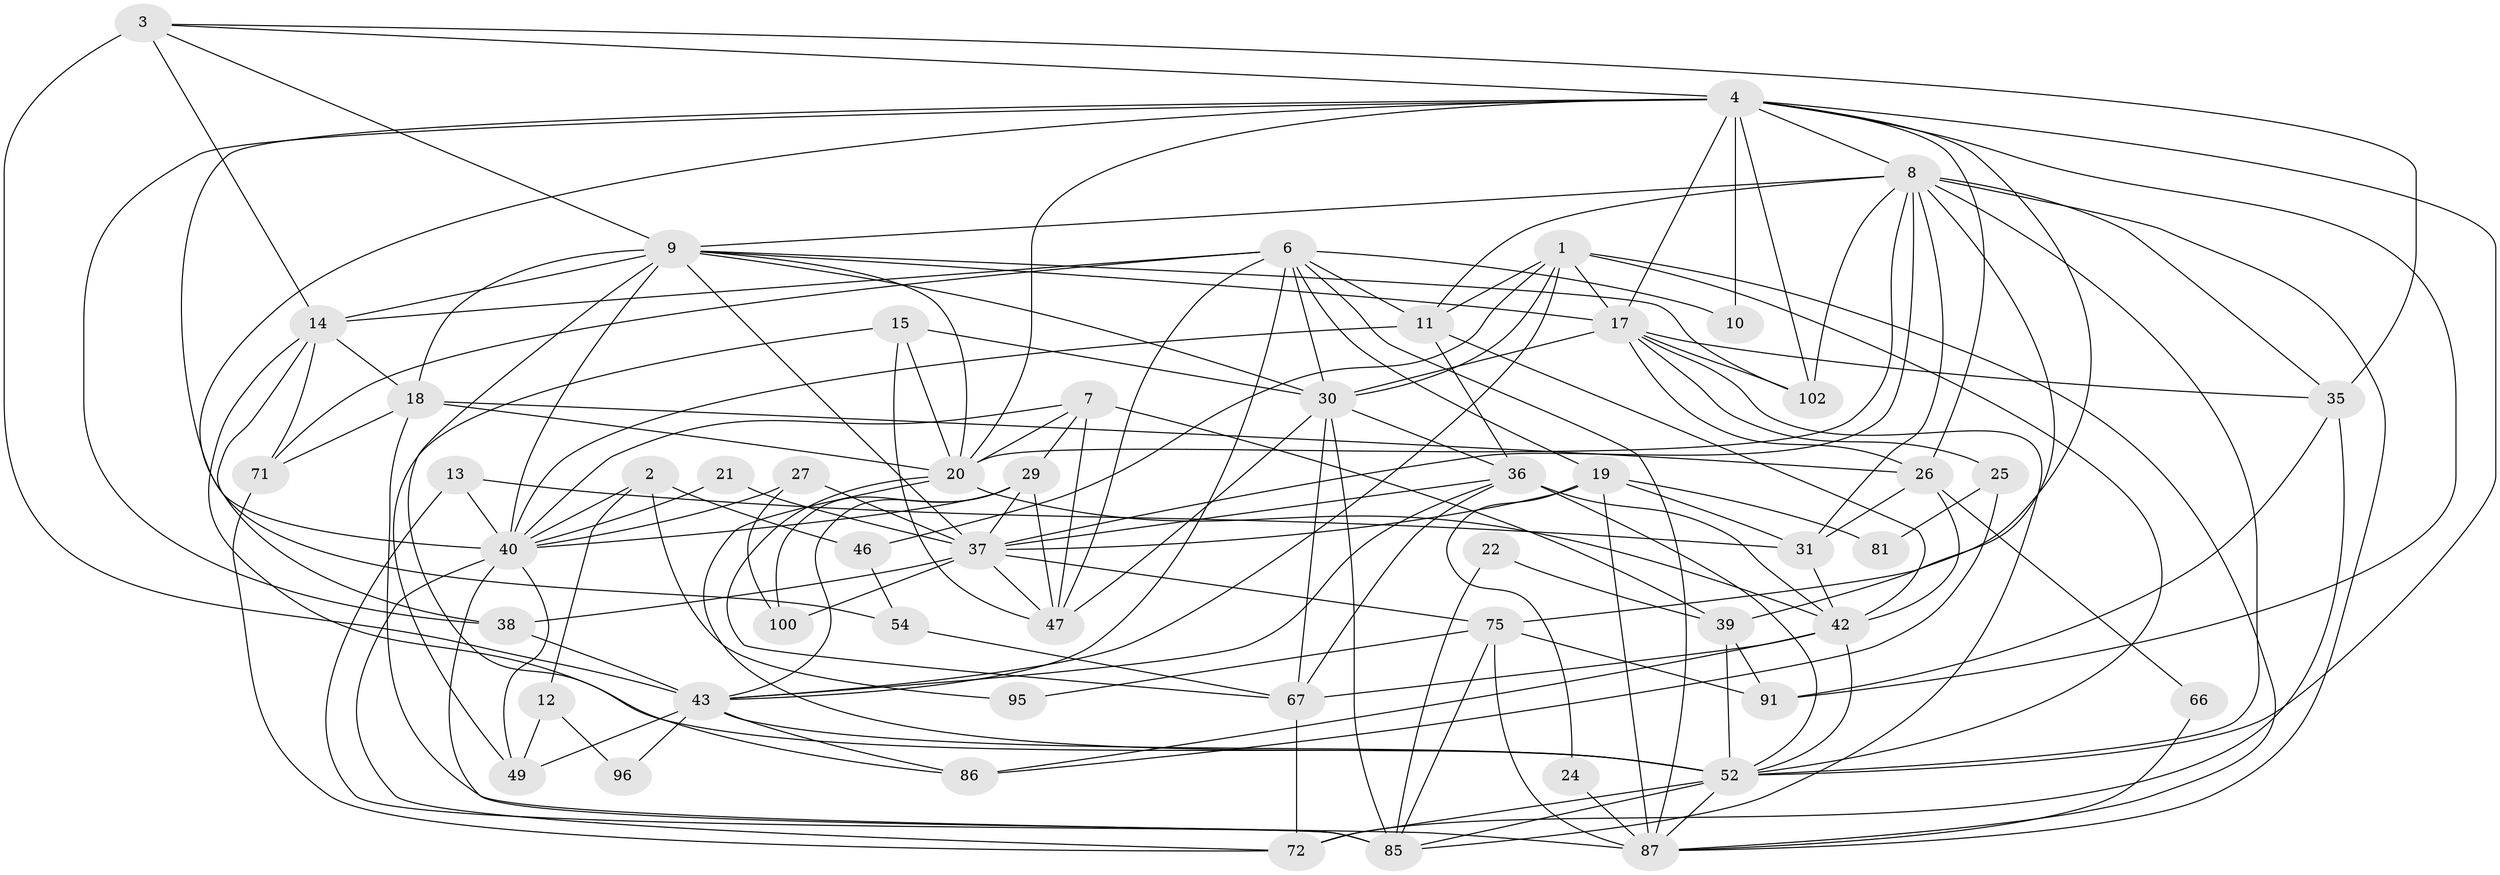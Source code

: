 // original degree distribution, {7: 0.027522935779816515, 4: 0.24770642201834864, 3: 0.26605504587155965, 9: 0.009174311926605505, 2: 0.14678899082568808, 5: 0.1926605504587156, 6: 0.10091743119266056, 8: 0.009174311926605505}
// Generated by graph-tools (version 1.1) at 2025/18/03/04/25 18:18:58]
// undirected, 54 vertices, 154 edges
graph export_dot {
graph [start="1"]
  node [color=gray90,style=filled];
  1 [super="+5"];
  2;
  3 [super="+28"];
  4 [super="+16+93+53"];
  6 [super="+69+79"];
  7;
  8 [super="+50+33"];
  9 [super="+108+55+23+44+61"];
  10;
  11 [super="+64"];
  12;
  13;
  14 [super="+32+70"];
  15;
  17 [super="+34"];
  18 [super="+109"];
  19 [super="+62"];
  20 [super="+74"];
  21;
  22;
  24;
  25;
  26 [super="+105"];
  27;
  29 [super="+90"];
  30 [super="+48"];
  31 [super="+94"];
  35 [super="+89+59"];
  36 [super="+51+63"];
  37 [super="+45+41"];
  38 [super="+78"];
  39;
  40 [super="+88+56"];
  42 [super="+82+58"];
  43 [super="+65"];
  46;
  47 [super="+68+92"];
  49;
  52 [super="+104+60+57"];
  54;
  66;
  67 [super="+84"];
  71;
  72;
  75 [super="+77"];
  81;
  85 [super="+103"];
  86;
  87 [super="+99"];
  91;
  95;
  96;
  100;
  102;
  1 -- 46;
  1 -- 43;
  1 -- 11;
  1 -- 52;
  1 -- 87;
  1 -- 30;
  1 -- 17;
  2 -- 40;
  2 -- 46;
  2 -- 12;
  2 -- 95;
  3 -- 43 [weight=2];
  3 -- 4;
  3 -- 35;
  3 -- 9;
  3 -- 14;
  4 -- 91;
  4 -- 10;
  4 -- 20;
  4 -- 54;
  4 -- 102 [weight=2];
  4 -- 8;
  4 -- 52;
  4 -- 38;
  4 -- 40;
  4 -- 26;
  4 -- 75;
  4 -- 17 [weight=2];
  6 -- 19;
  6 -- 14;
  6 -- 43;
  6 -- 47;
  6 -- 10;
  6 -- 87;
  6 -- 71;
  6 -- 11;
  6 -- 30;
  7 -- 40;
  7 -- 29 [weight=2];
  7 -- 39;
  7 -- 47;
  7 -- 20;
  8 -- 11;
  8 -- 35;
  8 -- 9;
  8 -- 87;
  8 -- 102;
  8 -- 39;
  8 -- 52;
  8 -- 20;
  8 -- 31;
  8 -- 37;
  9 -- 20;
  9 -- 37;
  9 -- 40 [weight=2];
  9 -- 18;
  9 -- 102;
  9 -- 30;
  9 -- 14;
  9 -- 86;
  9 -- 17;
  11 -- 42;
  11 -- 36;
  11 -- 40;
  12 -- 49;
  12 -- 96;
  13 -- 40;
  13 -- 31;
  13 -- 85;
  14 -- 52;
  14 -- 38;
  14 -- 18;
  14 -- 71;
  15 -- 49;
  15 -- 47;
  15 -- 20;
  15 -- 30;
  17 -- 35;
  17 -- 85;
  17 -- 30;
  17 -- 102;
  17 -- 26;
  17 -- 25;
  18 -- 26;
  18 -- 71;
  18 -- 20;
  18 -- 87;
  19 -- 31;
  19 -- 24;
  19 -- 81;
  19 -- 37;
  19 -- 87;
  20 -- 52;
  20 -- 67;
  20 -- 42 [weight=2];
  21 -- 37;
  21 -- 40;
  22 -- 85;
  22 -- 39;
  24 -- 87;
  25 -- 86;
  25 -- 81;
  26 -- 66;
  26 -- 42;
  26 -- 31;
  27 -- 37;
  27 -- 100;
  27 -- 40;
  29 -- 37;
  29 -- 100;
  29 -- 43;
  29 -- 47;
  29 -- 40;
  30 -- 67;
  30 -- 36;
  30 -- 85;
  30 -- 47;
  31 -- 42;
  35 -- 91;
  35 -- 72;
  36 -- 42 [weight=2];
  36 -- 52;
  36 -- 67;
  36 -- 43;
  36 -- 37;
  37 -- 47;
  37 -- 38;
  37 -- 100;
  37 -- 75;
  38 -- 43;
  39 -- 91;
  39 -- 52;
  40 -- 72;
  40 -- 85;
  40 -- 49;
  42 -- 67;
  42 -- 86;
  42 -- 52;
  43 -- 49;
  43 -- 96;
  43 -- 86;
  43 -- 52;
  46 -- 54;
  52 -- 85;
  52 -- 87;
  52 -- 72;
  54 -- 67;
  66 -- 87;
  67 -- 72;
  71 -- 72;
  75 -- 87 [weight=2];
  75 -- 91;
  75 -- 95;
  75 -- 85;
}
